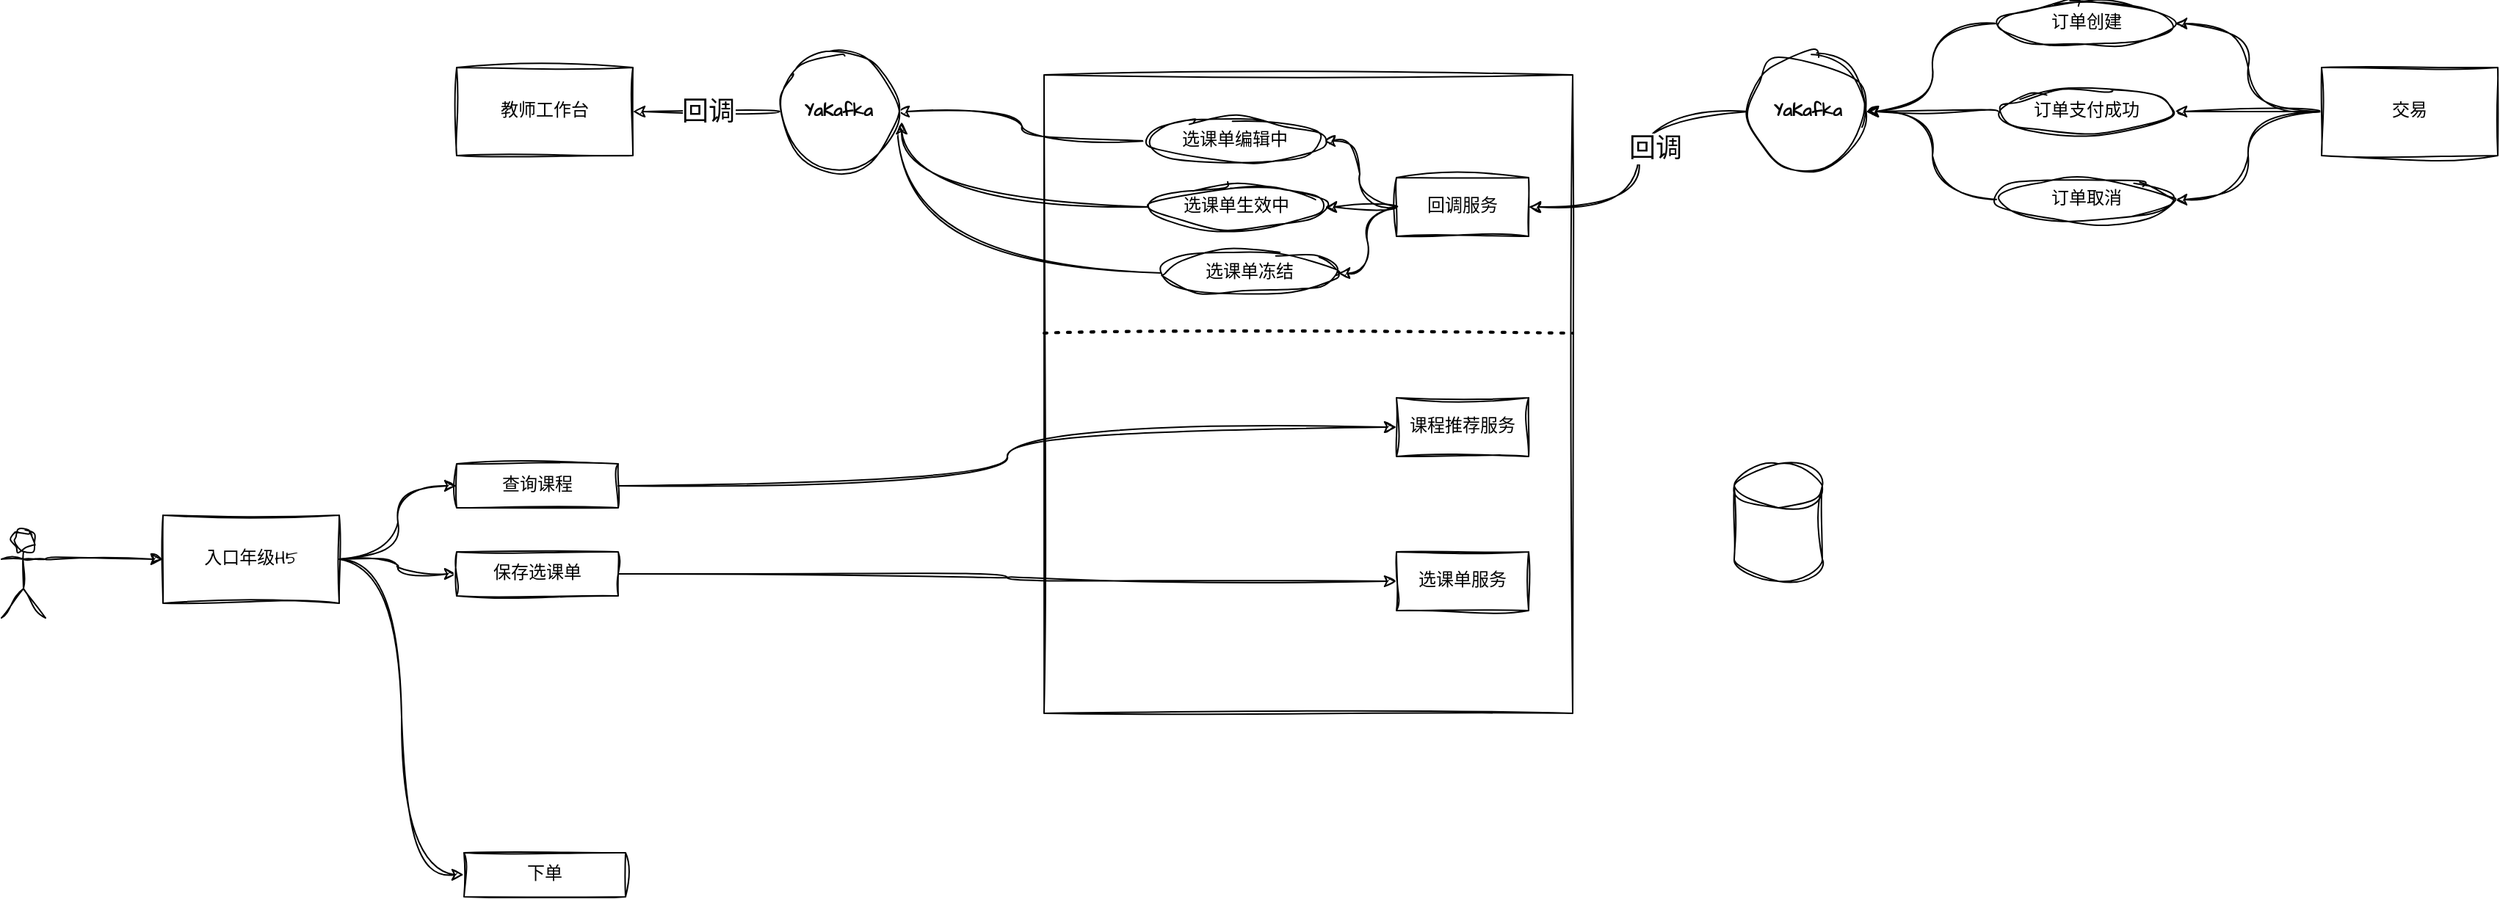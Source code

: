 <mxfile version="24.6.0" type="github">
  <diagram name="Page-1" id="74e2e168-ea6b-b213-b513-2b3c1d86103e">
    <mxGraphModel dx="3274" dy="854" grid="1" gridSize="10" guides="1" tooltips="1" connect="1" arrows="1" fold="1" page="1" pageScale="1" pageWidth="1600" pageHeight="1200" background="none" math="0" shadow="0">
      <root>
        <mxCell id="0" />
        <mxCell id="1" parent="0" />
        <mxCell id="EYdUmetNCXSP8-h14PZM-14" value="" style="rounded=0;whiteSpace=wrap;html=1;sketch=1;hachureGap=4;jiggle=2;curveFitting=1;fontFamily=Architects Daughter;fontSource=https%3A%2F%2Ffonts.googleapis.com%2Fcss%3Ffamily%3DArchitects%2BDaughter;" vertex="1" parent="1">
          <mxGeometry x="420" y="360" width="360" height="435" as="geometry" />
        </mxCell>
        <mxCell id="EYdUmetNCXSP8-h14PZM-42" style="edgeStyle=orthogonalEdgeStyle;curved=1;rounded=0;sketch=1;hachureGap=4;jiggle=2;curveFitting=1;orthogonalLoop=1;jettySize=auto;html=1;exitX=1;exitY=0.333;exitDx=0;exitDy=0;exitPerimeter=0;fontFamily=Architects Daughter;fontSource=https%3A%2F%2Ffonts.googleapis.com%2Fcss%3Ffamily%3DArchitects%2BDaughter;" edge="1" parent="1" source="EYdUmetNCXSP8-h14PZM-4" target="EYdUmetNCXSP8-h14PZM-5">
          <mxGeometry relative="1" as="geometry" />
        </mxCell>
        <mxCell id="EYdUmetNCXSP8-h14PZM-4" value="" style="shape=umlActor;verticalLabelPosition=bottom;verticalAlign=top;html=1;outlineConnect=0;sketch=1;hachureGap=4;jiggle=2;curveFitting=1;fontFamily=Architects Daughter;fontSource=https%3A%2F%2Ffonts.googleapis.com%2Fcss%3Ffamily%3DArchitects%2BDaughter;" vertex="1" parent="1">
          <mxGeometry x="-290" y="670" width="30" height="60" as="geometry" />
        </mxCell>
        <mxCell id="EYdUmetNCXSP8-h14PZM-82" style="edgeStyle=orthogonalEdgeStyle;curved=1;rounded=0;sketch=1;hachureGap=4;jiggle=2;curveFitting=1;orthogonalLoop=1;jettySize=auto;html=1;exitX=1;exitY=0.5;exitDx=0;exitDy=0;entryX=0;entryY=0.5;entryDx=0;entryDy=0;fontFamily=Architects Daughter;fontSource=https%3A%2F%2Ffonts.googleapis.com%2Fcss%3Ffamily%3DArchitects%2BDaughter;" edge="1" parent="1" source="EYdUmetNCXSP8-h14PZM-5" target="EYdUmetNCXSP8-h14PZM-79">
          <mxGeometry relative="1" as="geometry" />
        </mxCell>
        <mxCell id="EYdUmetNCXSP8-h14PZM-84" style="edgeStyle=orthogonalEdgeStyle;curved=1;rounded=0;sketch=1;hachureGap=4;jiggle=2;curveFitting=1;orthogonalLoop=1;jettySize=auto;html=1;exitX=1;exitY=0.5;exitDx=0;exitDy=0;fontFamily=Architects Daughter;fontSource=https%3A%2F%2Ffonts.googleapis.com%2Fcss%3Ffamily%3DArchitects%2BDaughter;" edge="1" parent="1" source="EYdUmetNCXSP8-h14PZM-5" target="EYdUmetNCXSP8-h14PZM-80">
          <mxGeometry relative="1" as="geometry" />
        </mxCell>
        <mxCell id="EYdUmetNCXSP8-h14PZM-86" style="edgeStyle=orthogonalEdgeStyle;curved=1;rounded=0;sketch=1;hachureGap=4;jiggle=2;curveFitting=1;orthogonalLoop=1;jettySize=auto;html=1;exitX=1;exitY=0.5;exitDx=0;exitDy=0;entryX=0;entryY=0.5;entryDx=0;entryDy=0;fontFamily=Architects Daughter;fontSource=https%3A%2F%2Ffonts.googleapis.com%2Fcss%3Ffamily%3DArchitects%2BDaughter;" edge="1" parent="1" source="EYdUmetNCXSP8-h14PZM-5" target="EYdUmetNCXSP8-h14PZM-81">
          <mxGeometry relative="1" as="geometry" />
        </mxCell>
        <mxCell id="EYdUmetNCXSP8-h14PZM-5" value="入口年级H5" style="rounded=0;whiteSpace=wrap;html=1;sketch=1;hachureGap=4;jiggle=2;curveFitting=1;fontFamily=Architects Daughter;fontSource=https%3A%2F%2Ffonts.googleapis.com%2Fcss%3Ffamily%3DArchitects%2BDaughter;" vertex="1" parent="1">
          <mxGeometry x="-180" y="660" width="120" height="60" as="geometry" />
        </mxCell>
        <mxCell id="EYdUmetNCXSP8-h14PZM-36" style="edgeStyle=orthogonalEdgeStyle;curved=1;rounded=0;sketch=1;hachureGap=4;jiggle=2;curveFitting=1;orthogonalLoop=1;jettySize=auto;html=1;exitX=0;exitY=0.5;exitDx=0;exitDy=0;entryX=1;entryY=0.5;entryDx=0;entryDy=0;fontFamily=Architects Daughter;fontSource=https%3A%2F%2Ffonts.googleapis.com%2Fcss%3Ffamily%3DArchitects%2BDaughter;" edge="1" parent="1" source="EYdUmetNCXSP8-h14PZM-17" target="EYdUmetNCXSP8-h14PZM-23">
          <mxGeometry relative="1" as="geometry" />
        </mxCell>
        <mxCell id="EYdUmetNCXSP8-h14PZM-37" style="edgeStyle=orthogonalEdgeStyle;curved=1;rounded=0;sketch=1;hachureGap=4;jiggle=2;curveFitting=1;orthogonalLoop=1;jettySize=auto;html=1;exitX=0;exitY=0.5;exitDx=0;exitDy=0;entryX=1;entryY=0.5;entryDx=0;entryDy=0;fontFamily=Architects Daughter;fontSource=https%3A%2F%2Ffonts.googleapis.com%2Fcss%3Ffamily%3DArchitects%2BDaughter;" edge="1" parent="1" source="EYdUmetNCXSP8-h14PZM-17" target="EYdUmetNCXSP8-h14PZM-24">
          <mxGeometry relative="1" as="geometry" />
        </mxCell>
        <mxCell id="EYdUmetNCXSP8-h14PZM-38" style="edgeStyle=orthogonalEdgeStyle;curved=1;rounded=0;sketch=1;hachureGap=4;jiggle=2;curveFitting=1;orthogonalLoop=1;jettySize=auto;html=1;exitX=0;exitY=0.5;exitDx=0;exitDy=0;entryX=1;entryY=0.5;entryDx=0;entryDy=0;fontFamily=Architects Daughter;fontSource=https%3A%2F%2Ffonts.googleapis.com%2Fcss%3Ffamily%3DArchitects%2BDaughter;" edge="1" parent="1" source="EYdUmetNCXSP8-h14PZM-17" target="EYdUmetNCXSP8-h14PZM-25">
          <mxGeometry relative="1" as="geometry" />
        </mxCell>
        <mxCell id="EYdUmetNCXSP8-h14PZM-17" value="交易" style="rounded=0;whiteSpace=wrap;html=1;sketch=1;hachureGap=4;jiggle=2;curveFitting=1;fontFamily=Architects Daughter;fontSource=https%3A%2F%2Ffonts.googleapis.com%2Fcss%3Ffamily%3DArchitects%2BDaughter;" vertex="1" parent="1">
          <mxGeometry x="1290" y="355" width="120" height="60" as="geometry" />
        </mxCell>
        <mxCell id="EYdUmetNCXSP8-h14PZM-33" style="edgeStyle=orthogonalEdgeStyle;rounded=0;sketch=1;hachureGap=4;jiggle=2;curveFitting=1;orthogonalLoop=1;jettySize=auto;html=1;exitX=0;exitY=0.5;exitDx=0;exitDy=0;entryX=1;entryY=0.5;entryDx=0;entryDy=0;fontFamily=Architects Daughter;fontSource=https%3A%2F%2Ffonts.googleapis.com%2Fcss%3Ffamily%3DArchitects%2BDaughter;curved=1;" edge="1" parent="1" source="EYdUmetNCXSP8-h14PZM-23" target="EYdUmetNCXSP8-h14PZM-32">
          <mxGeometry relative="1" as="geometry" />
        </mxCell>
        <mxCell id="EYdUmetNCXSP8-h14PZM-23" value="订单创建" style="ellipse;whiteSpace=wrap;html=1;sketch=1;hachureGap=4;jiggle=2;curveFitting=1;fontFamily=Architects Daughter;fontSource=https%3A%2F%2Ffonts.googleapis.com%2Fcss%3Ffamily%3DArchitects%2BDaughter;" vertex="1" parent="1">
          <mxGeometry x="1070" y="310" width="120" height="30" as="geometry" />
        </mxCell>
        <mxCell id="EYdUmetNCXSP8-h14PZM-34" style="edgeStyle=orthogonalEdgeStyle;curved=1;rounded=0;sketch=1;hachureGap=4;jiggle=2;curveFitting=1;orthogonalLoop=1;jettySize=auto;html=1;exitX=0;exitY=0.5;exitDx=0;exitDy=0;fontFamily=Architects Daughter;fontSource=https%3A%2F%2Ffonts.googleapis.com%2Fcss%3Ffamily%3DArchitects%2BDaughter;" edge="1" parent="1" source="EYdUmetNCXSP8-h14PZM-24" target="EYdUmetNCXSP8-h14PZM-32">
          <mxGeometry relative="1" as="geometry" />
        </mxCell>
        <mxCell id="EYdUmetNCXSP8-h14PZM-24" value="订单支付成功" style="ellipse;whiteSpace=wrap;html=1;sketch=1;hachureGap=4;jiggle=2;curveFitting=1;fontFamily=Architects Daughter;fontSource=https%3A%2F%2Ffonts.googleapis.com%2Fcss%3Ffamily%3DArchitects%2BDaughter;" vertex="1" parent="1">
          <mxGeometry x="1070" y="370" width="120" height="30" as="geometry" />
        </mxCell>
        <mxCell id="EYdUmetNCXSP8-h14PZM-35" style="edgeStyle=orthogonalEdgeStyle;curved=1;rounded=0;sketch=1;hachureGap=4;jiggle=2;curveFitting=1;orthogonalLoop=1;jettySize=auto;html=1;exitX=0;exitY=0.5;exitDx=0;exitDy=0;entryX=1;entryY=0.5;entryDx=0;entryDy=0;fontFamily=Architects Daughter;fontSource=https%3A%2F%2Ffonts.googleapis.com%2Fcss%3Ffamily%3DArchitects%2BDaughter;" edge="1" parent="1" source="EYdUmetNCXSP8-h14PZM-25" target="EYdUmetNCXSP8-h14PZM-32">
          <mxGeometry relative="1" as="geometry" />
        </mxCell>
        <mxCell id="EYdUmetNCXSP8-h14PZM-25" value="订单取消" style="ellipse;whiteSpace=wrap;html=1;sketch=1;hachureGap=4;jiggle=2;curveFitting=1;fontFamily=Architects Daughter;fontSource=https%3A%2F%2Ffonts.googleapis.com%2Fcss%3Ffamily%3DArchitects%2BDaughter;" vertex="1" parent="1">
          <mxGeometry x="1070" y="430" width="120" height="30" as="geometry" />
        </mxCell>
        <mxCell id="EYdUmetNCXSP8-h14PZM-46" style="edgeStyle=orthogonalEdgeStyle;curved=1;rounded=0;sketch=1;hachureGap=4;jiggle=2;curveFitting=1;orthogonalLoop=1;jettySize=auto;html=1;exitX=0;exitY=0.5;exitDx=0;exitDy=0;fontFamily=Architects Daughter;fontSource=https%3A%2F%2Ffonts.googleapis.com%2Fcss%3Ffamily%3DArchitects%2BDaughter;entryX=1;entryY=0.5;entryDx=0;entryDy=0;" edge="1" parent="1" source="EYdUmetNCXSP8-h14PZM-32" target="EYdUmetNCXSP8-h14PZM-50">
          <mxGeometry relative="1" as="geometry">
            <mxPoint x="700" y="470" as="targetPoint" />
          </mxGeometry>
        </mxCell>
        <mxCell id="EYdUmetNCXSP8-h14PZM-47" value="&lt;font style=&quot;font-size: 18px;&quot;&gt;回调&lt;/font&gt;" style="edgeLabel;html=1;align=center;verticalAlign=middle;resizable=0;points=[];sketch=1;hachureGap=4;jiggle=2;curveFitting=1;fontFamily=Architects Daughter;fontSource=https%3A%2F%2Ffonts.googleapis.com%2Fcss%3Ffamily%3DArchitects%2BDaughter;" vertex="1" connectable="0" parent="EYdUmetNCXSP8-h14PZM-46">
          <mxGeometry x="-0.074" y="11" relative="1" as="geometry">
            <mxPoint as="offset" />
          </mxGeometry>
        </mxCell>
        <mxCell id="EYdUmetNCXSP8-h14PZM-32" value="&lt;b&gt;Ya&lt;/b&gt;&lt;b style=&quot;background-color: initial;&quot;&gt;Kafka&lt;/b&gt;" style="ellipse;whiteSpace=wrap;html=1;aspect=fixed;sketch=1;hachureGap=4;jiggle=2;curveFitting=1;fontFamily=Architects Daughter;fontSource=https%3A%2F%2Ffonts.googleapis.com%2Fcss%3Ffamily%3DArchitects%2BDaughter;" vertex="1" parent="1">
          <mxGeometry x="900" y="345" width="80" height="80" as="geometry" />
        </mxCell>
        <mxCell id="EYdUmetNCXSP8-h14PZM-59" style="edgeStyle=orthogonalEdgeStyle;curved=1;rounded=0;sketch=1;hachureGap=4;jiggle=2;curveFitting=1;orthogonalLoop=1;jettySize=auto;html=1;exitX=0;exitY=0.5;exitDx=0;exitDy=0;entryX=1;entryY=0.5;entryDx=0;entryDy=0;fontFamily=Architects Daughter;fontSource=https%3A%2F%2Ffonts.googleapis.com%2Fcss%3Ffamily%3DArchitects%2BDaughter;" edge="1" parent="1" source="EYdUmetNCXSP8-h14PZM-50" target="EYdUmetNCXSP8-h14PZM-52">
          <mxGeometry relative="1" as="geometry" />
        </mxCell>
        <mxCell id="EYdUmetNCXSP8-h14PZM-60" style="edgeStyle=orthogonalEdgeStyle;curved=1;rounded=0;sketch=1;hachureGap=4;jiggle=2;curveFitting=1;orthogonalLoop=1;jettySize=auto;html=1;exitX=0;exitY=0.5;exitDx=0;exitDy=0;entryX=1;entryY=0.5;entryDx=0;entryDy=0;fontFamily=Architects Daughter;fontSource=https%3A%2F%2Ffonts.googleapis.com%2Fcss%3Ffamily%3DArchitects%2BDaughter;" edge="1" parent="1" source="EYdUmetNCXSP8-h14PZM-50" target="EYdUmetNCXSP8-h14PZM-53">
          <mxGeometry relative="1" as="geometry" />
        </mxCell>
        <mxCell id="EYdUmetNCXSP8-h14PZM-61" style="edgeStyle=orthogonalEdgeStyle;curved=1;rounded=0;sketch=1;hachureGap=4;jiggle=2;curveFitting=1;orthogonalLoop=1;jettySize=auto;html=1;exitX=0;exitY=0.5;exitDx=0;exitDy=0;entryX=1;entryY=0.5;entryDx=0;entryDy=0;fontFamily=Architects Daughter;fontSource=https%3A%2F%2Ffonts.googleapis.com%2Fcss%3Ffamily%3DArchitects%2BDaughter;" edge="1" parent="1" source="EYdUmetNCXSP8-h14PZM-50" target="EYdUmetNCXSP8-h14PZM-54">
          <mxGeometry relative="1" as="geometry" />
        </mxCell>
        <mxCell id="EYdUmetNCXSP8-h14PZM-50" value="回调服务" style="rounded=0;whiteSpace=wrap;html=1;sketch=1;hachureGap=4;jiggle=2;curveFitting=1;fontFamily=Architects Daughter;fontSource=https%3A%2F%2Ffonts.googleapis.com%2Fcss%3Ffamily%3DArchitects%2BDaughter;" vertex="1" parent="1">
          <mxGeometry x="660" y="430" width="90" height="40" as="geometry" />
        </mxCell>
        <mxCell id="EYdUmetNCXSP8-h14PZM-62" style="edgeStyle=orthogonalEdgeStyle;curved=1;rounded=0;sketch=1;hachureGap=4;jiggle=2;curveFitting=1;orthogonalLoop=1;jettySize=auto;html=1;exitX=0;exitY=0.5;exitDx=0;exitDy=0;entryX=1;entryY=0.5;entryDx=0;entryDy=0;fontFamily=Architects Daughter;fontSource=https%3A%2F%2Ffonts.googleapis.com%2Fcss%3Ffamily%3DArchitects%2BDaughter;" edge="1" parent="1" source="EYdUmetNCXSP8-h14PZM-52" target="EYdUmetNCXSP8-h14PZM-56">
          <mxGeometry relative="1" as="geometry" />
        </mxCell>
        <mxCell id="EYdUmetNCXSP8-h14PZM-52" value="选课单编辑中" style="ellipse;whiteSpace=wrap;html=1;sketch=1;hachureGap=4;jiggle=2;curveFitting=1;fontFamily=Architects Daughter;fontSource=https%3A%2F%2Ffonts.googleapis.com%2Fcss%3Ffamily%3DArchitects%2BDaughter;" vertex="1" parent="1">
          <mxGeometry x="490" y="390" width="120" height="30" as="geometry" />
        </mxCell>
        <mxCell id="EYdUmetNCXSP8-h14PZM-53" value="选课单生效中" style="ellipse;whiteSpace=wrap;html=1;sketch=1;hachureGap=4;jiggle=2;curveFitting=1;fontFamily=Architects Daughter;fontSource=https%3A%2F%2Ffonts.googleapis.com%2Fcss%3Ffamily%3DArchitects%2BDaughter;" vertex="1" parent="1">
          <mxGeometry x="491" y="435" width="120" height="30" as="geometry" />
        </mxCell>
        <mxCell id="EYdUmetNCXSP8-h14PZM-64" style="edgeStyle=orthogonalEdgeStyle;curved=1;rounded=0;sketch=1;hachureGap=4;jiggle=2;curveFitting=1;orthogonalLoop=1;jettySize=auto;html=1;exitX=0;exitY=0.5;exitDx=0;exitDy=0;fontFamily=Architects Daughter;fontSource=https%3A%2F%2Ffonts.googleapis.com%2Fcss%3Ffamily%3DArchitects%2BDaughter;" edge="1" parent="1" source="EYdUmetNCXSP8-h14PZM-54">
          <mxGeometry relative="1" as="geometry">
            <mxPoint x="320" y="390" as="targetPoint" />
          </mxGeometry>
        </mxCell>
        <mxCell id="EYdUmetNCXSP8-h14PZM-54" value="选课单冻结" style="ellipse;whiteSpace=wrap;html=1;sketch=1;hachureGap=4;jiggle=2;curveFitting=1;fontFamily=Architects Daughter;fontSource=https%3A%2F%2Ffonts.googleapis.com%2Fcss%3Ffamily%3DArchitects%2BDaughter;" vertex="1" parent="1">
          <mxGeometry x="500" y="480" width="120" height="30" as="geometry" />
        </mxCell>
        <mxCell id="EYdUmetNCXSP8-h14PZM-55" value="教师工作台" style="rounded=0;whiteSpace=wrap;html=1;sketch=1;hachureGap=4;jiggle=2;curveFitting=1;fontFamily=Architects Daughter;fontSource=https%3A%2F%2Ffonts.googleapis.com%2Fcss%3Ffamily%3DArchitects%2BDaughter;" vertex="1" parent="1">
          <mxGeometry x="20" y="355" width="120" height="60" as="geometry" />
        </mxCell>
        <mxCell id="EYdUmetNCXSP8-h14PZM-57" style="edgeStyle=orthogonalEdgeStyle;curved=1;rounded=0;sketch=1;hachureGap=4;jiggle=2;curveFitting=1;orthogonalLoop=1;jettySize=auto;html=1;exitX=0;exitY=0.5;exitDx=0;exitDy=0;fontFamily=Architects Daughter;fontSource=https%3A%2F%2Ffonts.googleapis.com%2Fcss%3Ffamily%3DArchitects%2BDaughter;" edge="1" parent="1" source="EYdUmetNCXSP8-h14PZM-56" target="EYdUmetNCXSP8-h14PZM-55">
          <mxGeometry relative="1" as="geometry" />
        </mxCell>
        <mxCell id="EYdUmetNCXSP8-h14PZM-58" value="&lt;font style=&quot;font-size: 18px;&quot;&gt;回调&lt;/font&gt;" style="edgeLabel;html=1;align=center;verticalAlign=middle;resizable=0;points=[];sketch=1;hachureGap=4;jiggle=2;curveFitting=1;fontFamily=Architects Daughter;fontSource=https%3A%2F%2Ffonts.googleapis.com%2Fcss%3Ffamily%3DArchitects%2BDaughter;" vertex="1" connectable="0" parent="EYdUmetNCXSP8-h14PZM-57">
          <mxGeometry x="-0.02" relative="1" as="geometry">
            <mxPoint as="offset" />
          </mxGeometry>
        </mxCell>
        <mxCell id="EYdUmetNCXSP8-h14PZM-56" value="&lt;b&gt;Ya&lt;/b&gt;&lt;b style=&quot;background-color: initial;&quot;&gt;Kafka&lt;/b&gt;" style="ellipse;whiteSpace=wrap;html=1;aspect=fixed;sketch=1;hachureGap=4;jiggle=2;curveFitting=1;fontFamily=Architects Daughter;fontSource=https%3A%2F%2Ffonts.googleapis.com%2Fcss%3Ffamily%3DArchitects%2BDaughter;" vertex="1" parent="1">
          <mxGeometry x="240" y="345" width="80" height="80" as="geometry" />
        </mxCell>
        <mxCell id="EYdUmetNCXSP8-h14PZM-63" style="edgeStyle=orthogonalEdgeStyle;curved=1;rounded=0;sketch=1;hachureGap=4;jiggle=2;curveFitting=1;orthogonalLoop=1;jettySize=auto;html=1;exitX=0;exitY=0.5;exitDx=0;exitDy=0;entryX=1.038;entryY=0.588;entryDx=0;entryDy=0;entryPerimeter=0;fontFamily=Architects Daughter;fontSource=https%3A%2F%2Ffonts.googleapis.com%2Fcss%3Ffamily%3DArchitects%2BDaughter;" edge="1" parent="1" source="EYdUmetNCXSP8-h14PZM-53" target="EYdUmetNCXSP8-h14PZM-56">
          <mxGeometry relative="1" as="geometry" />
        </mxCell>
        <mxCell id="EYdUmetNCXSP8-h14PZM-68" value="课程推荐服务" style="rounded=0;whiteSpace=wrap;html=1;sketch=1;hachureGap=4;jiggle=2;curveFitting=1;fontFamily=Architects Daughter;fontSource=https%3A%2F%2Ffonts.googleapis.com%2Fcss%3Ffamily%3DArchitects%2BDaughter;" vertex="1" parent="1">
          <mxGeometry x="660" y="580" width="90" height="40" as="geometry" />
        </mxCell>
        <mxCell id="EYdUmetNCXSP8-h14PZM-70" value="" style="endArrow=none;dashed=1;html=1;dashPattern=1 3;strokeWidth=2;rounded=0;sketch=1;hachureGap=4;jiggle=2;curveFitting=1;fontFamily=Architects Daughter;fontSource=https%3A%2F%2Ffonts.googleapis.com%2Fcss%3Ffamily%3DArchitects%2BDaughter;curved=1;" edge="1" parent="1">
          <mxGeometry width="50" height="50" relative="1" as="geometry">
            <mxPoint x="420" y="536" as="sourcePoint" />
            <mxPoint x="780" y="536" as="targetPoint" />
          </mxGeometry>
        </mxCell>
        <mxCell id="EYdUmetNCXSP8-h14PZM-71" value="选课单服务" style="rounded=0;whiteSpace=wrap;html=1;sketch=1;hachureGap=4;jiggle=2;curveFitting=1;fontFamily=Architects Daughter;fontSource=https%3A%2F%2Ffonts.googleapis.com%2Fcss%3Ffamily%3DArchitects%2BDaughter;" vertex="1" parent="1">
          <mxGeometry x="660" y="685" width="90" height="40" as="geometry" />
        </mxCell>
        <mxCell id="EYdUmetNCXSP8-h14PZM-83" style="edgeStyle=orthogonalEdgeStyle;curved=1;rounded=0;sketch=1;hachureGap=4;jiggle=2;curveFitting=1;orthogonalLoop=1;jettySize=auto;html=1;exitX=1;exitY=0.5;exitDx=0;exitDy=0;entryX=0;entryY=0.5;entryDx=0;entryDy=0;fontFamily=Architects Daughter;fontSource=https%3A%2F%2Ffonts.googleapis.com%2Fcss%3Ffamily%3DArchitects%2BDaughter;" edge="1" parent="1" source="EYdUmetNCXSP8-h14PZM-79" target="EYdUmetNCXSP8-h14PZM-68">
          <mxGeometry relative="1" as="geometry" />
        </mxCell>
        <mxCell id="EYdUmetNCXSP8-h14PZM-79" value="查询课程" style="rounded=0;whiteSpace=wrap;html=1;sketch=1;hachureGap=4;jiggle=2;curveFitting=1;fontFamily=Architects Daughter;fontSource=https%3A%2F%2Ffonts.googleapis.com%2Fcss%3Ffamily%3DArchitects%2BDaughter;" vertex="1" parent="1">
          <mxGeometry x="20" y="625" width="110" height="30" as="geometry" />
        </mxCell>
        <mxCell id="EYdUmetNCXSP8-h14PZM-85" style="edgeStyle=orthogonalEdgeStyle;curved=1;rounded=0;sketch=1;hachureGap=4;jiggle=2;curveFitting=1;orthogonalLoop=1;jettySize=auto;html=1;exitX=1;exitY=0.5;exitDx=0;exitDy=0;entryX=0;entryY=0.5;entryDx=0;entryDy=0;fontFamily=Architects Daughter;fontSource=https%3A%2F%2Ffonts.googleapis.com%2Fcss%3Ffamily%3DArchitects%2BDaughter;" edge="1" parent="1" source="EYdUmetNCXSP8-h14PZM-80" target="EYdUmetNCXSP8-h14PZM-71">
          <mxGeometry relative="1" as="geometry" />
        </mxCell>
        <mxCell id="EYdUmetNCXSP8-h14PZM-80" value="保存选课单" style="rounded=0;whiteSpace=wrap;html=1;sketch=1;hachureGap=4;jiggle=2;curveFitting=1;fontFamily=Architects Daughter;fontSource=https%3A%2F%2Ffonts.googleapis.com%2Fcss%3Ffamily%3DArchitects%2BDaughter;" vertex="1" parent="1">
          <mxGeometry x="20" y="685" width="110" height="30" as="geometry" />
        </mxCell>
        <mxCell id="EYdUmetNCXSP8-h14PZM-81" value="下单" style="rounded=0;whiteSpace=wrap;html=1;sketch=1;hachureGap=4;jiggle=2;curveFitting=1;fontFamily=Architects Daughter;fontSource=https%3A%2F%2Ffonts.googleapis.com%2Fcss%3Ffamily%3DArchitects%2BDaughter;" vertex="1" parent="1">
          <mxGeometry x="25" y="890" width="110" height="30" as="geometry" />
        </mxCell>
        <mxCell id="EYdUmetNCXSP8-h14PZM-91" value="" style="shape=cylinder3;whiteSpace=wrap;html=1;boundedLbl=1;backgroundOutline=1;size=15;sketch=1;hachureGap=4;jiggle=2;curveFitting=1;fontFamily=Architects Daughter;fontSource=https%3A%2F%2Ffonts.googleapis.com%2Fcss%3Ffamily%3DArchitects%2BDaughter;" vertex="1" parent="1">
          <mxGeometry x="890" y="625" width="60" height="80" as="geometry" />
        </mxCell>
      </root>
    </mxGraphModel>
  </diagram>
</mxfile>
